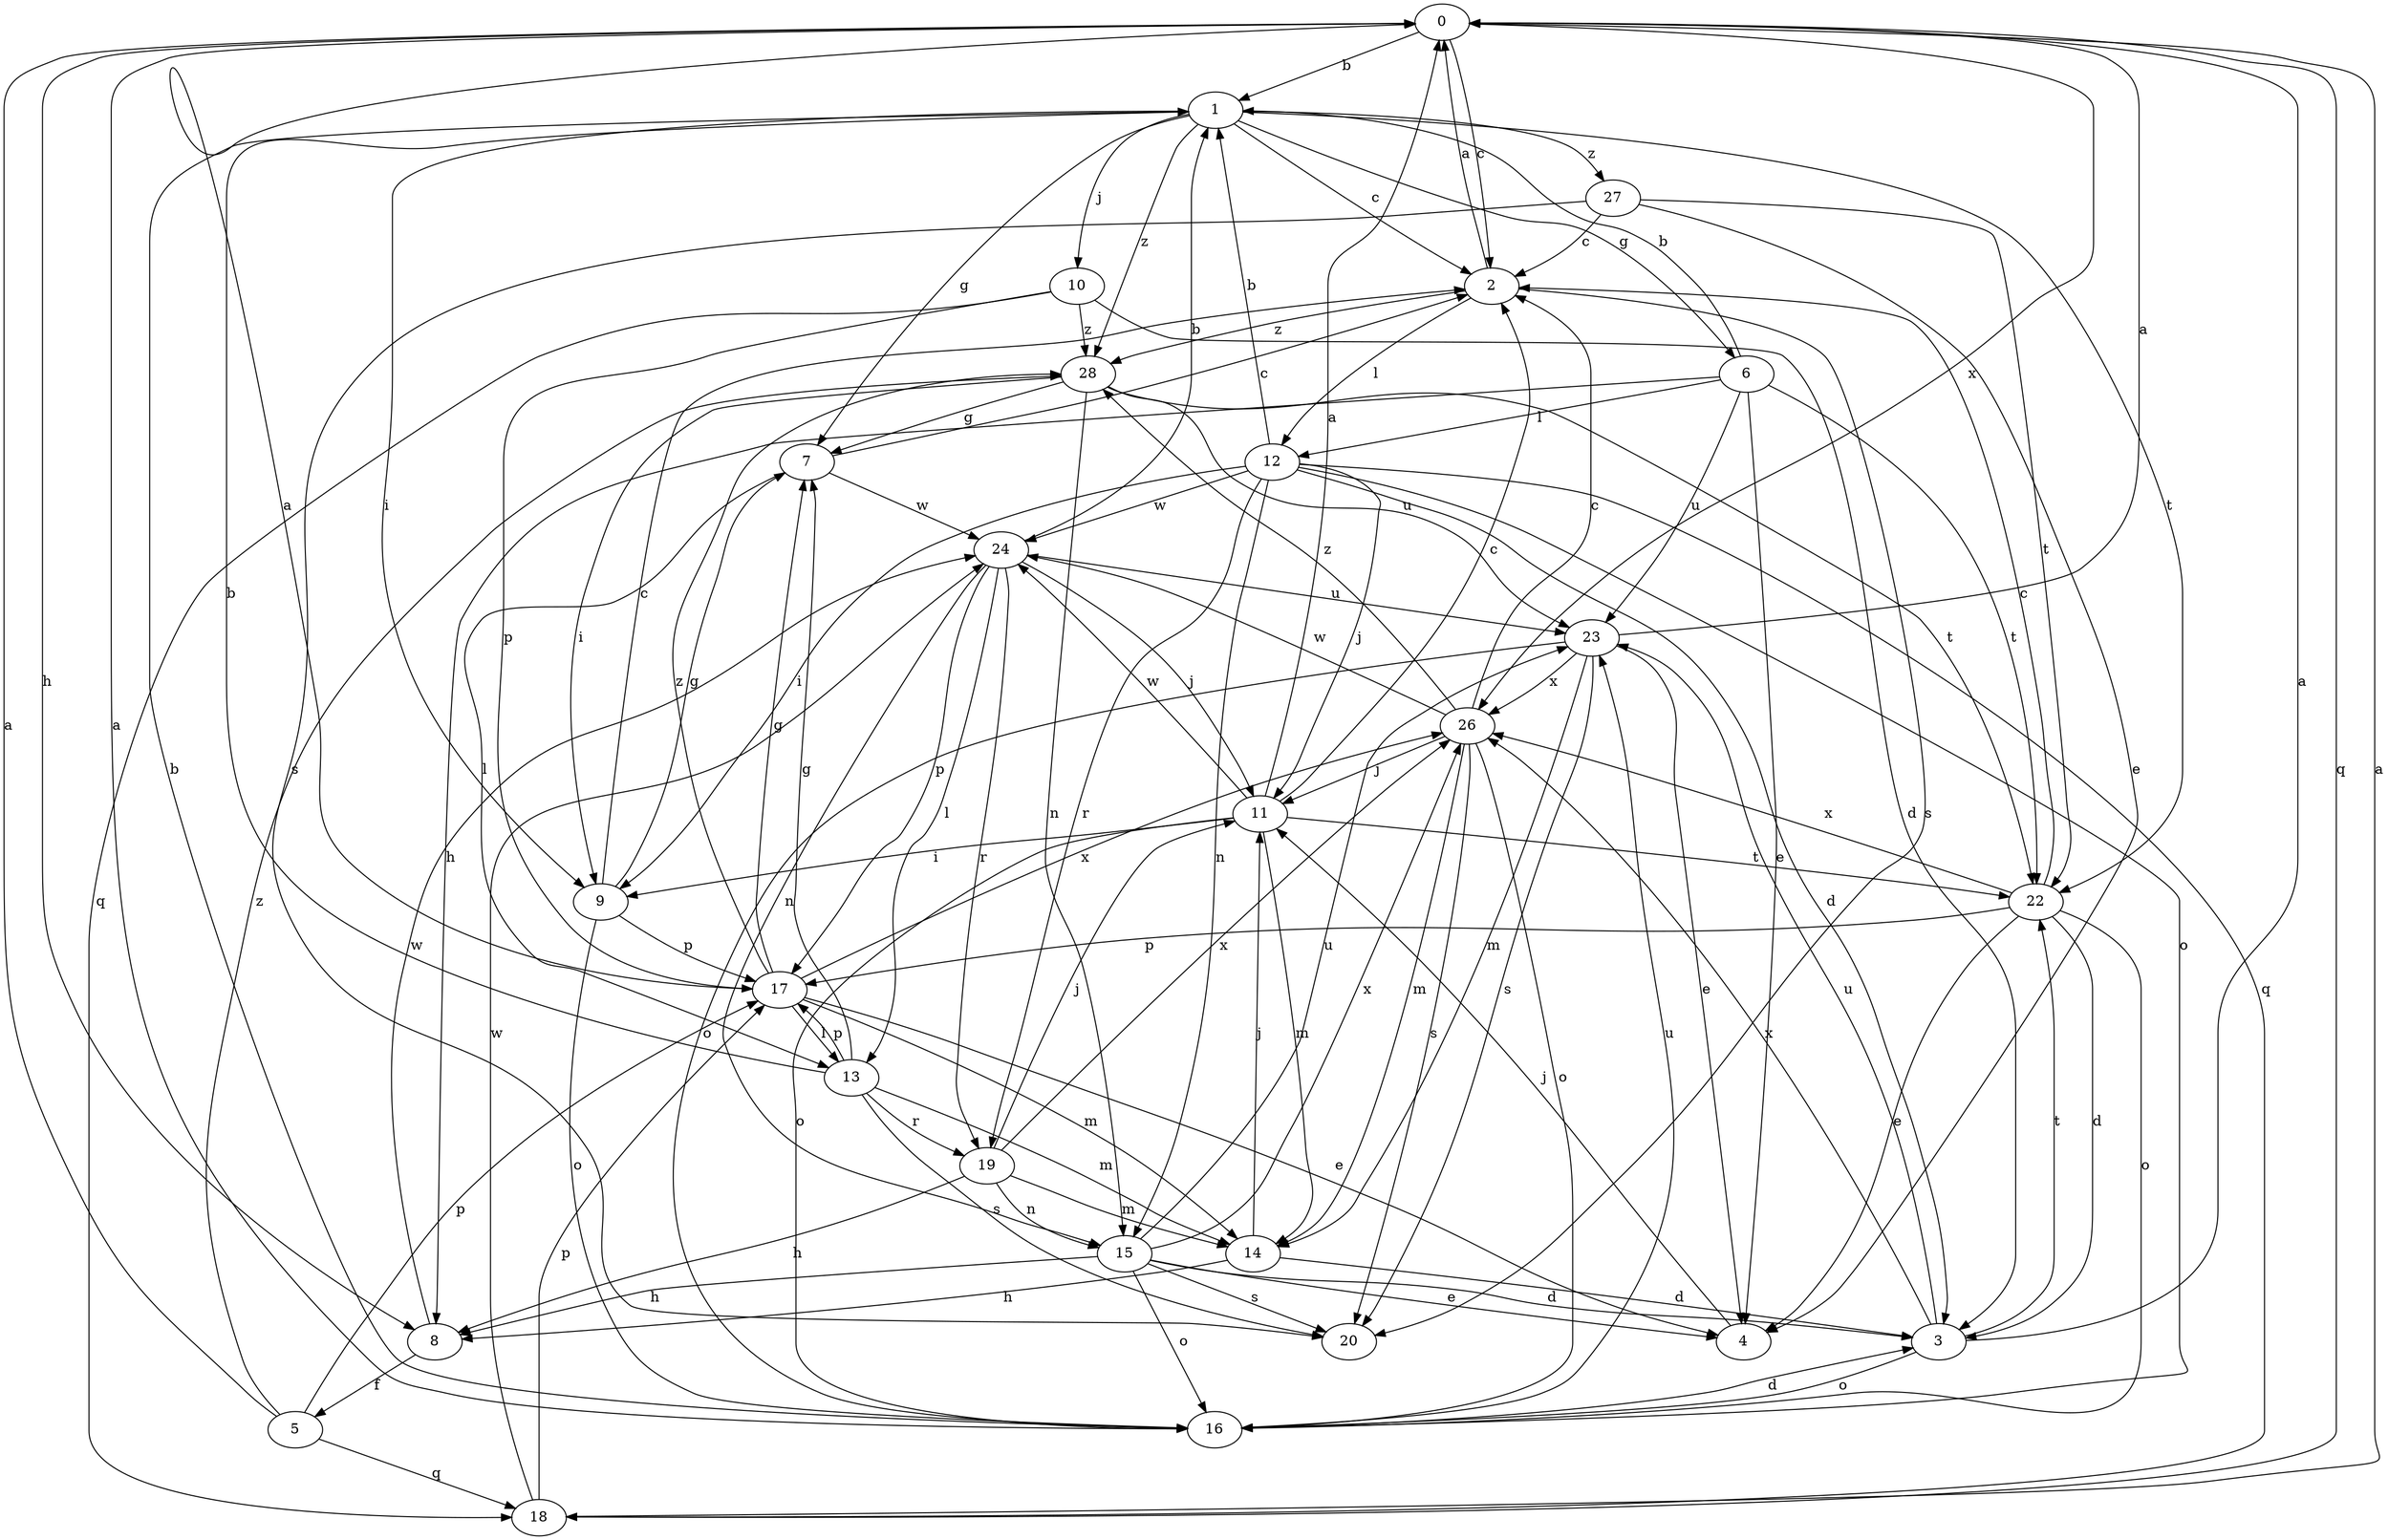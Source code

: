 strict digraph  {
0;
1;
2;
3;
4;
5;
6;
7;
8;
9;
10;
11;
12;
13;
14;
15;
16;
17;
18;
19;
20;
22;
23;
24;
26;
27;
28;
0 -> 1  [label=b];
0 -> 2  [label=c];
0 -> 8  [label=h];
0 -> 18  [label=q];
0 -> 26  [label=x];
1 -> 2  [label=c];
1 -> 6  [label=g];
1 -> 7  [label=g];
1 -> 9  [label=i];
1 -> 10  [label=j];
1 -> 22  [label=t];
1 -> 27  [label=z];
1 -> 28  [label=z];
2 -> 0  [label=a];
2 -> 12  [label=l];
2 -> 20  [label=s];
2 -> 28  [label=z];
3 -> 0  [label=a];
3 -> 16  [label=o];
3 -> 22  [label=t];
3 -> 23  [label=u];
3 -> 26  [label=x];
4 -> 11  [label=j];
5 -> 0  [label=a];
5 -> 17  [label=p];
5 -> 18  [label=q];
5 -> 28  [label=z];
6 -> 1  [label=b];
6 -> 4  [label=e];
6 -> 8  [label=h];
6 -> 12  [label=l];
6 -> 22  [label=t];
6 -> 23  [label=u];
7 -> 2  [label=c];
7 -> 13  [label=l];
7 -> 24  [label=w];
8 -> 5  [label=f];
8 -> 24  [label=w];
9 -> 2  [label=c];
9 -> 7  [label=g];
9 -> 16  [label=o];
9 -> 17  [label=p];
10 -> 3  [label=d];
10 -> 17  [label=p];
10 -> 18  [label=q];
10 -> 28  [label=z];
11 -> 0  [label=a];
11 -> 2  [label=c];
11 -> 9  [label=i];
11 -> 14  [label=m];
11 -> 16  [label=o];
11 -> 22  [label=t];
11 -> 24  [label=w];
12 -> 1  [label=b];
12 -> 3  [label=d];
12 -> 9  [label=i];
12 -> 11  [label=j];
12 -> 15  [label=n];
12 -> 16  [label=o];
12 -> 18  [label=q];
12 -> 19  [label=r];
12 -> 24  [label=w];
13 -> 1  [label=b];
13 -> 7  [label=g];
13 -> 14  [label=m];
13 -> 17  [label=p];
13 -> 19  [label=r];
13 -> 20  [label=s];
14 -> 3  [label=d];
14 -> 8  [label=h];
14 -> 11  [label=j];
15 -> 3  [label=d];
15 -> 4  [label=e];
15 -> 8  [label=h];
15 -> 16  [label=o];
15 -> 20  [label=s];
15 -> 23  [label=u];
15 -> 26  [label=x];
16 -> 0  [label=a];
16 -> 1  [label=b];
16 -> 3  [label=d];
16 -> 23  [label=u];
17 -> 0  [label=a];
17 -> 4  [label=e];
17 -> 7  [label=g];
17 -> 13  [label=l];
17 -> 14  [label=m];
17 -> 26  [label=x];
17 -> 28  [label=z];
18 -> 0  [label=a];
18 -> 17  [label=p];
18 -> 24  [label=w];
19 -> 8  [label=h];
19 -> 11  [label=j];
19 -> 14  [label=m];
19 -> 15  [label=n];
19 -> 26  [label=x];
22 -> 2  [label=c];
22 -> 3  [label=d];
22 -> 4  [label=e];
22 -> 16  [label=o];
22 -> 17  [label=p];
22 -> 26  [label=x];
23 -> 0  [label=a];
23 -> 4  [label=e];
23 -> 14  [label=m];
23 -> 16  [label=o];
23 -> 20  [label=s];
23 -> 26  [label=x];
24 -> 1  [label=b];
24 -> 11  [label=j];
24 -> 13  [label=l];
24 -> 15  [label=n];
24 -> 17  [label=p];
24 -> 19  [label=r];
24 -> 23  [label=u];
26 -> 2  [label=c];
26 -> 11  [label=j];
26 -> 14  [label=m];
26 -> 16  [label=o];
26 -> 20  [label=s];
26 -> 24  [label=w];
26 -> 28  [label=z];
27 -> 2  [label=c];
27 -> 4  [label=e];
27 -> 20  [label=s];
27 -> 22  [label=t];
28 -> 7  [label=g];
28 -> 9  [label=i];
28 -> 15  [label=n];
28 -> 22  [label=t];
28 -> 23  [label=u];
}
